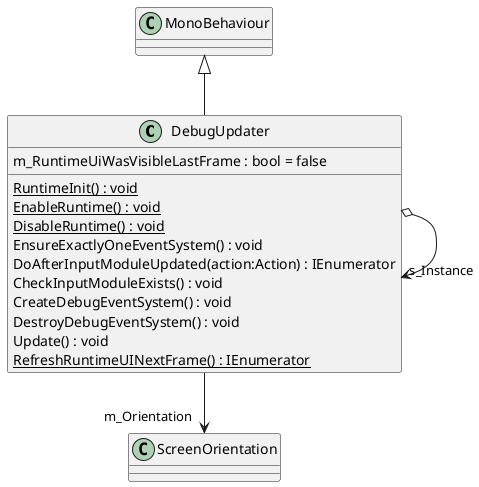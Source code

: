 @startuml
class DebugUpdater {
    m_RuntimeUiWasVisibleLastFrame : bool = false
    {static} RuntimeInit() : void
    {static} EnableRuntime() : void
    {static} DisableRuntime() : void
    EnsureExactlyOneEventSystem() : void
    DoAfterInputModuleUpdated(action:Action) : IEnumerator
    CheckInputModuleExists() : void
    CreateDebugEventSystem() : void
    DestroyDebugEventSystem() : void
    Update() : void
    {static} RefreshRuntimeUINextFrame() : IEnumerator
}
MonoBehaviour <|-- DebugUpdater
DebugUpdater o-> "s_Instance" DebugUpdater
DebugUpdater --> "m_Orientation" ScreenOrientation
@enduml
